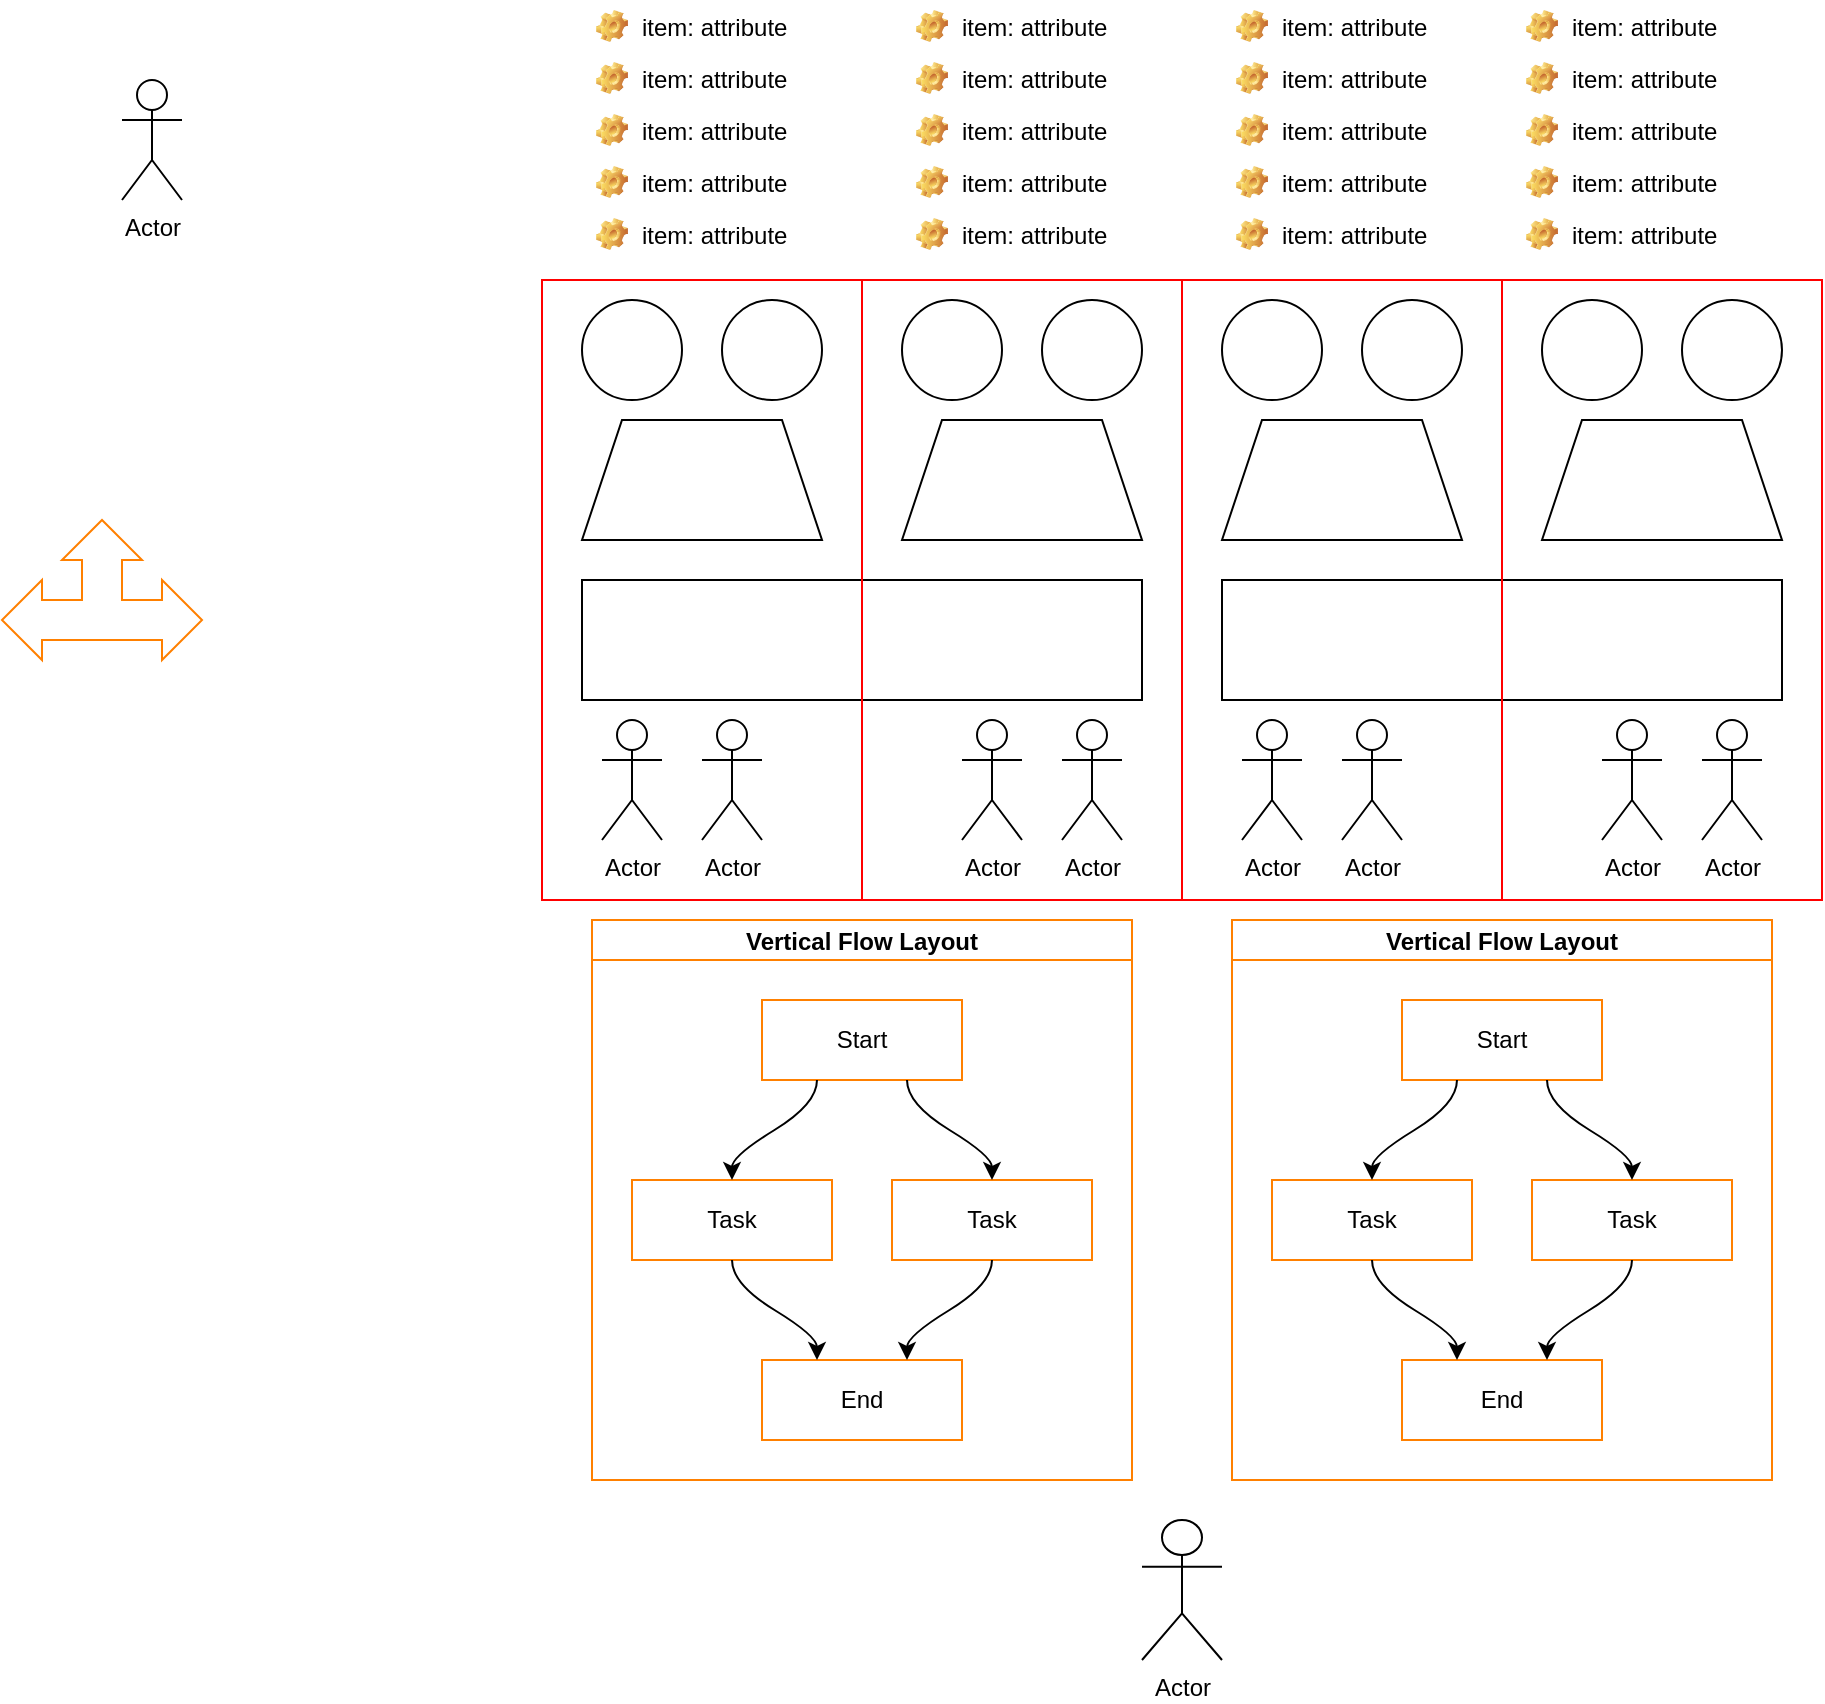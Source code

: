 <mxfile version="15.8.8" type="github">
  <diagram id="ZRRt96cUcteAnaAj0CVr" name="Page-1">
    <mxGraphModel dx="1038" dy="585" grid="1" gridSize="10" guides="1" tooltips="1" connect="1" arrows="1" fold="1" page="1" pageScale="1" pageWidth="1654" pageHeight="2336" math="0" shadow="0">
      <root>
        <mxCell id="0" />
        <mxCell id="1" parent="0" />
        <mxCell id="5TTXVKUjlZvVY425EZ6K-2" value="Actor" style="shape=umlActor;verticalLabelPosition=bottom;verticalAlign=top;html=1;outlineConnect=0;" vertex="1" parent="1">
          <mxGeometry x="90" y="50" width="30" height="60" as="geometry" />
        </mxCell>
        <mxCell id="5TTXVKUjlZvVY425EZ6K-3" value="" style="shape=trapezoid;perimeter=trapezoidPerimeter;whiteSpace=wrap;html=1;fixedSize=1;" vertex="1" parent="1">
          <mxGeometry x="800" y="220" width="120" height="60" as="geometry" />
        </mxCell>
        <mxCell id="5TTXVKUjlZvVY425EZ6K-4" value="" style="shape=trapezoid;perimeter=trapezoidPerimeter;whiteSpace=wrap;html=1;fixedSize=1;" vertex="1" parent="1">
          <mxGeometry x="640" y="220" width="120" height="60" as="geometry" />
        </mxCell>
        <mxCell id="5TTXVKUjlZvVY425EZ6K-5" value="" style="shape=trapezoid;perimeter=trapezoidPerimeter;whiteSpace=wrap;html=1;fixedSize=1;" vertex="1" parent="1">
          <mxGeometry x="480" y="220" width="120" height="60" as="geometry" />
        </mxCell>
        <mxCell id="5TTXVKUjlZvVY425EZ6K-6" value="" style="shape=trapezoid;perimeter=trapezoidPerimeter;whiteSpace=wrap;html=1;fixedSize=1;" vertex="1" parent="1">
          <mxGeometry x="320" y="220" width="120" height="60" as="geometry" />
        </mxCell>
        <mxCell id="5TTXVKUjlZvVY425EZ6K-7" value="" style="ellipse;whiteSpace=wrap;html=1;aspect=fixed;" vertex="1" parent="1">
          <mxGeometry x="320" y="160" width="50" height="50" as="geometry" />
        </mxCell>
        <mxCell id="5TTXVKUjlZvVY425EZ6K-8" value="" style="ellipse;whiteSpace=wrap;html=1;aspect=fixed;" vertex="1" parent="1">
          <mxGeometry x="390" y="160" width="50" height="50" as="geometry" />
        </mxCell>
        <mxCell id="5TTXVKUjlZvVY425EZ6K-9" value="" style="ellipse;whiteSpace=wrap;html=1;aspect=fixed;" vertex="1" parent="1">
          <mxGeometry x="480" y="160" width="50" height="50" as="geometry" />
        </mxCell>
        <mxCell id="5TTXVKUjlZvVY425EZ6K-10" value="" style="ellipse;whiteSpace=wrap;html=1;aspect=fixed;" vertex="1" parent="1">
          <mxGeometry x="550" y="160" width="50" height="50" as="geometry" />
        </mxCell>
        <mxCell id="5TTXVKUjlZvVY425EZ6K-11" value="" style="ellipse;whiteSpace=wrap;html=1;aspect=fixed;" vertex="1" parent="1">
          <mxGeometry x="640" y="160" width="50" height="50" as="geometry" />
        </mxCell>
        <mxCell id="5TTXVKUjlZvVY425EZ6K-12" value="" style="ellipse;whiteSpace=wrap;html=1;aspect=fixed;" vertex="1" parent="1">
          <mxGeometry x="710" y="160" width="50" height="50" as="geometry" />
        </mxCell>
        <mxCell id="5TTXVKUjlZvVY425EZ6K-13" value="" style="ellipse;whiteSpace=wrap;html=1;aspect=fixed;" vertex="1" parent="1">
          <mxGeometry x="800" y="160" width="50" height="50" as="geometry" />
        </mxCell>
        <mxCell id="5TTXVKUjlZvVY425EZ6K-14" value="" style="ellipse;whiteSpace=wrap;html=1;aspect=fixed;" vertex="1" parent="1">
          <mxGeometry x="870" y="160" width="50" height="50" as="geometry" />
        </mxCell>
        <mxCell id="5TTXVKUjlZvVY425EZ6K-16" value="" style="rounded=0;whiteSpace=wrap;html=1;" vertex="1" parent="1">
          <mxGeometry x="320" y="300" width="280" height="60" as="geometry" />
        </mxCell>
        <mxCell id="5TTXVKUjlZvVY425EZ6K-18" value="" style="rounded=0;whiteSpace=wrap;html=1;" vertex="1" parent="1">
          <mxGeometry x="640" y="300" width="280" height="60" as="geometry" />
        </mxCell>
        <mxCell id="5TTXVKUjlZvVY425EZ6K-19" value="Actor" style="shape=umlActor;verticalLabelPosition=bottom;verticalAlign=top;html=1;outlineConnect=0;" vertex="1" parent="1">
          <mxGeometry x="330" y="370" width="30" height="60" as="geometry" />
        </mxCell>
        <mxCell id="5TTXVKUjlZvVY425EZ6K-20" value="Actor" style="shape=umlActor;verticalLabelPosition=bottom;verticalAlign=top;html=1;outlineConnect=0;" vertex="1" parent="1">
          <mxGeometry x="380" y="370" width="30" height="60" as="geometry" />
        </mxCell>
        <mxCell id="5TTXVKUjlZvVY425EZ6K-21" value="Actor" style="shape=umlActor;verticalLabelPosition=bottom;verticalAlign=top;html=1;outlineConnect=0;" vertex="1" parent="1">
          <mxGeometry x="510" y="370" width="30" height="60" as="geometry" />
        </mxCell>
        <mxCell id="5TTXVKUjlZvVY425EZ6K-22" value="Actor" style="shape=umlActor;verticalLabelPosition=bottom;verticalAlign=top;html=1;outlineConnect=0;" vertex="1" parent="1">
          <mxGeometry x="560" y="370" width="30" height="60" as="geometry" />
        </mxCell>
        <mxCell id="5TTXVKUjlZvVY425EZ6K-23" value="Actor" style="shape=umlActor;verticalLabelPosition=bottom;verticalAlign=top;html=1;outlineConnect=0;" vertex="1" parent="1">
          <mxGeometry x="650" y="370" width="30" height="60" as="geometry" />
        </mxCell>
        <mxCell id="5TTXVKUjlZvVY425EZ6K-24" value="Actor" style="shape=umlActor;verticalLabelPosition=bottom;verticalAlign=top;html=1;outlineConnect=0;" vertex="1" parent="1">
          <mxGeometry x="700" y="370" width="30" height="60" as="geometry" />
        </mxCell>
        <mxCell id="5TTXVKUjlZvVY425EZ6K-25" value="Actor" style="shape=umlActor;verticalLabelPosition=bottom;verticalAlign=top;html=1;outlineConnect=0;" vertex="1" parent="1">
          <mxGeometry x="830" y="370" width="30" height="60" as="geometry" />
        </mxCell>
        <mxCell id="5TTXVKUjlZvVY425EZ6K-26" value="Actor" style="shape=umlActor;verticalLabelPosition=bottom;verticalAlign=top;html=1;outlineConnect=0;" vertex="1" parent="1">
          <mxGeometry x="880" y="370" width="30" height="60" as="geometry" />
        </mxCell>
        <mxCell id="5TTXVKUjlZvVY425EZ6K-29" value="" style="rounded=0;whiteSpace=wrap;html=1;fillColor=none;strokeColor=#FF0000;" vertex="1" parent="1">
          <mxGeometry x="780" y="150" width="160" height="310" as="geometry" />
        </mxCell>
        <mxCell id="5TTXVKUjlZvVY425EZ6K-30" value="" style="rounded=0;whiteSpace=wrap;html=1;fillColor=none;strokeColor=#FF0000;" vertex="1" parent="1">
          <mxGeometry x="620" y="150" width="160" height="310" as="geometry" />
        </mxCell>
        <mxCell id="5TTXVKUjlZvVY425EZ6K-31" value="" style="rounded=0;whiteSpace=wrap;html=1;fillColor=none;strokeColor=#FF0000;" vertex="1" parent="1">
          <mxGeometry x="460" y="150" width="160" height="310" as="geometry" />
        </mxCell>
        <mxCell id="5TTXVKUjlZvVY425EZ6K-32" value="" style="rounded=0;whiteSpace=wrap;html=1;fillColor=none;strokeColor=#FF0000;" vertex="1" parent="1">
          <mxGeometry x="300" y="150" width="160" height="310" as="geometry" />
        </mxCell>
        <mxCell id="5TTXVKUjlZvVY425EZ6K-37" value="Actor" style="shape=umlActor;verticalLabelPosition=bottom;verticalAlign=top;html=1;outlineConnect=0;" vertex="1" parent="1">
          <mxGeometry x="600" y="770" width="40" height="70" as="geometry" />
        </mxCell>
        <mxCell id="5TTXVKUjlZvVY425EZ6K-48" value="Vertical Flow Layout" style="swimlane;startSize=20;horizontal=1;childLayout=flowLayout;flowOrientation=north;resizable=0;interRankCellSpacing=50;containerType=tree;strokeColor=#FF8000;fillColor=none;" vertex="1" parent="1">
          <mxGeometry x="325" y="470" width="270" height="280" as="geometry" />
        </mxCell>
        <mxCell id="5TTXVKUjlZvVY425EZ6K-49" value="Start" style="whiteSpace=wrap;html=1;strokeColor=#FF8000;fillColor=none;" vertex="1" parent="5TTXVKUjlZvVY425EZ6K-48">
          <mxGeometry x="85" y="40" width="100" height="40" as="geometry" />
        </mxCell>
        <mxCell id="5TTXVKUjlZvVY425EZ6K-50" value="Task" style="whiteSpace=wrap;html=1;strokeColor=#FF8000;fillColor=none;" vertex="1" parent="5TTXVKUjlZvVY425EZ6K-48">
          <mxGeometry x="20" y="130" width="100" height="40" as="geometry" />
        </mxCell>
        <mxCell id="5TTXVKUjlZvVY425EZ6K-51" value="" style="html=1;curved=1;rounded=0;noEdgeStyle=1;orthogonal=1;" edge="1" parent="5TTXVKUjlZvVY425EZ6K-48" source="5TTXVKUjlZvVY425EZ6K-49" target="5TTXVKUjlZvVY425EZ6K-50">
          <mxGeometry relative="1" as="geometry">
            <Array as="points">
              <mxPoint x="112.5" y="92" />
              <mxPoint x="70" y="118" />
            </Array>
          </mxGeometry>
        </mxCell>
        <mxCell id="5TTXVKUjlZvVY425EZ6K-52" value="Task" style="whiteSpace=wrap;html=1;strokeColor=#FF8000;fillColor=none;" vertex="1" parent="5TTXVKUjlZvVY425EZ6K-48">
          <mxGeometry x="150" y="130" width="100" height="40" as="geometry" />
        </mxCell>
        <mxCell id="5TTXVKUjlZvVY425EZ6K-53" value="" style="html=1;curved=1;rounded=0;noEdgeStyle=1;orthogonal=1;" edge="1" parent="5TTXVKUjlZvVY425EZ6K-48" source="5TTXVKUjlZvVY425EZ6K-49" target="5TTXVKUjlZvVY425EZ6K-52">
          <mxGeometry relative="1" as="geometry">
            <Array as="points">
              <mxPoint x="157.5" y="92" />
              <mxPoint x="200" y="118" />
            </Array>
          </mxGeometry>
        </mxCell>
        <mxCell id="5TTXVKUjlZvVY425EZ6K-54" value="End" style="whiteSpace=wrap;html=1;strokeColor=#FF8000;fillColor=none;" vertex="1" parent="5TTXVKUjlZvVY425EZ6K-48">
          <mxGeometry x="85" y="220" width="100" height="40" as="geometry" />
        </mxCell>
        <mxCell id="5TTXVKUjlZvVY425EZ6K-55" value="" style="html=1;curved=1;rounded=0;noEdgeStyle=1;orthogonal=1;" edge="1" parent="5TTXVKUjlZvVY425EZ6K-48" source="5TTXVKUjlZvVY425EZ6K-50" target="5TTXVKUjlZvVY425EZ6K-54">
          <mxGeometry relative="1" as="geometry">
            <Array as="points">
              <mxPoint x="70" y="182" />
              <mxPoint x="112.5" y="208" />
            </Array>
          </mxGeometry>
        </mxCell>
        <mxCell id="5TTXVKUjlZvVY425EZ6K-56" value="" style="html=1;curved=1;rounded=0;noEdgeStyle=1;orthogonal=1;" edge="1" parent="5TTXVKUjlZvVY425EZ6K-48" source="5TTXVKUjlZvVY425EZ6K-52" target="5TTXVKUjlZvVY425EZ6K-54">
          <mxGeometry relative="1" as="geometry">
            <Array as="points">
              <mxPoint x="200" y="182" />
              <mxPoint x="157.5" y="208" />
            </Array>
          </mxGeometry>
        </mxCell>
        <mxCell id="5TTXVKUjlZvVY425EZ6K-57" value="Vertical Flow Layout" style="swimlane;startSize=20;horizontal=1;childLayout=flowLayout;flowOrientation=north;resizable=0;interRankCellSpacing=50;containerType=tree;strokeColor=#FF8000;fillColor=none;" vertex="1" parent="1">
          <mxGeometry x="645" y="470" width="270" height="280" as="geometry" />
        </mxCell>
        <mxCell id="5TTXVKUjlZvVY425EZ6K-58" value="Start" style="whiteSpace=wrap;html=1;strokeColor=#FF8000;fillColor=none;" vertex="1" parent="5TTXVKUjlZvVY425EZ6K-57">
          <mxGeometry x="85" y="40" width="100" height="40" as="geometry" />
        </mxCell>
        <mxCell id="5TTXVKUjlZvVY425EZ6K-59" value="Task" style="whiteSpace=wrap;html=1;strokeColor=#FF8000;fillColor=none;" vertex="1" parent="5TTXVKUjlZvVY425EZ6K-57">
          <mxGeometry x="20" y="130" width="100" height="40" as="geometry" />
        </mxCell>
        <mxCell id="5TTXVKUjlZvVY425EZ6K-60" value="" style="html=1;curved=1;rounded=0;noEdgeStyle=1;orthogonal=1;" edge="1" parent="5TTXVKUjlZvVY425EZ6K-57" source="5TTXVKUjlZvVY425EZ6K-58" target="5TTXVKUjlZvVY425EZ6K-59">
          <mxGeometry relative="1" as="geometry">
            <Array as="points">
              <mxPoint x="112.5" y="92" />
              <mxPoint x="70" y="118" />
            </Array>
          </mxGeometry>
        </mxCell>
        <mxCell id="5TTXVKUjlZvVY425EZ6K-61" value="Task" style="whiteSpace=wrap;html=1;strokeColor=#FF8000;fillColor=none;" vertex="1" parent="5TTXVKUjlZvVY425EZ6K-57">
          <mxGeometry x="150" y="130" width="100" height="40" as="geometry" />
        </mxCell>
        <mxCell id="5TTXVKUjlZvVY425EZ6K-62" value="" style="html=1;curved=1;rounded=0;noEdgeStyle=1;orthogonal=1;" edge="1" parent="5TTXVKUjlZvVY425EZ6K-57" source="5TTXVKUjlZvVY425EZ6K-58" target="5TTXVKUjlZvVY425EZ6K-61">
          <mxGeometry relative="1" as="geometry">
            <Array as="points">
              <mxPoint x="157.5" y="92" />
              <mxPoint x="200" y="118" />
            </Array>
          </mxGeometry>
        </mxCell>
        <mxCell id="5TTXVKUjlZvVY425EZ6K-63" value="End" style="whiteSpace=wrap;html=1;strokeColor=#FF8000;fillColor=none;" vertex="1" parent="5TTXVKUjlZvVY425EZ6K-57">
          <mxGeometry x="85" y="220" width="100" height="40" as="geometry" />
        </mxCell>
        <mxCell id="5TTXVKUjlZvVY425EZ6K-64" value="" style="html=1;curved=1;rounded=0;noEdgeStyle=1;orthogonal=1;" edge="1" parent="5TTXVKUjlZvVY425EZ6K-57" source="5TTXVKUjlZvVY425EZ6K-59" target="5TTXVKUjlZvVY425EZ6K-63">
          <mxGeometry relative="1" as="geometry">
            <Array as="points">
              <mxPoint x="70" y="182" />
              <mxPoint x="112.5" y="208" />
            </Array>
          </mxGeometry>
        </mxCell>
        <mxCell id="5TTXVKUjlZvVY425EZ6K-65" value="" style="html=1;curved=1;rounded=0;noEdgeStyle=1;orthogonal=1;" edge="1" parent="5TTXVKUjlZvVY425EZ6K-57" source="5TTXVKUjlZvVY425EZ6K-61" target="5TTXVKUjlZvVY425EZ6K-63">
          <mxGeometry relative="1" as="geometry">
            <Array as="points">
              <mxPoint x="200" y="182" />
              <mxPoint x="157.5" y="208" />
            </Array>
          </mxGeometry>
        </mxCell>
        <mxCell id="5TTXVKUjlZvVY425EZ6K-77" value="" style="html=1;shadow=0;dashed=0;align=center;verticalAlign=middle;shape=mxgraph.arrows2.triadArrow;dy=10;dx=20;arrowHead=40;strokeColor=#FF8000;fillColor=none;" vertex="1" parent="1">
          <mxGeometry x="30" y="270" width="100" height="70" as="geometry" />
        </mxCell>
        <mxCell id="5TTXVKUjlZvVY425EZ6K-79" value="item: attribute" style="label;fontStyle=0;strokeColor=none;fillColor=none;align=left;verticalAlign=top;overflow=hidden;spacingLeft=28;spacingRight=4;rotatable=0;points=[[0,0.5],[1,0.5]];portConstraint=eastwest;imageWidth=16;imageHeight=16;image=img/clipart/Gear_128x128.png" vertex="1" parent="1">
          <mxGeometry x="320" y="10" width="120" height="26" as="geometry" />
        </mxCell>
        <mxCell id="5TTXVKUjlZvVY425EZ6K-80" value="item: attribute" style="label;fontStyle=0;strokeColor=none;fillColor=none;align=left;verticalAlign=top;overflow=hidden;spacingLeft=28;spacingRight=4;rotatable=0;points=[[0,0.5],[1,0.5]];portConstraint=eastwest;imageWidth=16;imageHeight=16;image=img/clipart/Gear_128x128.png" vertex="1" parent="1">
          <mxGeometry x="320" y="36" width="120" height="26" as="geometry" />
        </mxCell>
        <mxCell id="5TTXVKUjlZvVY425EZ6K-81" value="item: attribute" style="label;fontStyle=0;strokeColor=none;fillColor=none;align=left;verticalAlign=top;overflow=hidden;spacingLeft=28;spacingRight=4;rotatable=0;points=[[0,0.5],[1,0.5]];portConstraint=eastwest;imageWidth=16;imageHeight=16;image=img/clipart/Gear_128x128.png" vertex="1" parent="1">
          <mxGeometry x="320" y="62" width="120" height="26" as="geometry" />
        </mxCell>
        <mxCell id="5TTXVKUjlZvVY425EZ6K-82" value="item: attribute" style="label;fontStyle=0;strokeColor=none;fillColor=none;align=left;verticalAlign=top;overflow=hidden;spacingLeft=28;spacingRight=4;rotatable=0;points=[[0,0.5],[1,0.5]];portConstraint=eastwest;imageWidth=16;imageHeight=16;image=img/clipart/Gear_128x128.png" vertex="1" parent="1">
          <mxGeometry x="320" y="88" width="120" height="26" as="geometry" />
        </mxCell>
        <mxCell id="5TTXVKUjlZvVY425EZ6K-83" value="item: attribute" style="label;fontStyle=0;strokeColor=none;fillColor=none;align=left;verticalAlign=top;overflow=hidden;spacingLeft=28;spacingRight=4;rotatable=0;points=[[0,0.5],[1,0.5]];portConstraint=eastwest;imageWidth=16;imageHeight=16;image=img/clipart/Gear_128x128.png" vertex="1" parent="1">
          <mxGeometry x="320" y="114" width="120" height="26" as="geometry" />
        </mxCell>
        <mxCell id="5TTXVKUjlZvVY425EZ6K-84" value="item: attribute" style="label;fontStyle=0;strokeColor=none;fillColor=none;align=left;verticalAlign=top;overflow=hidden;spacingLeft=28;spacingRight=4;rotatable=0;points=[[0,0.5],[1,0.5]];portConstraint=eastwest;imageWidth=16;imageHeight=16;image=img/clipart/Gear_128x128.png" vertex="1" parent="1">
          <mxGeometry x="480" y="10" width="120" height="26" as="geometry" />
        </mxCell>
        <mxCell id="5TTXVKUjlZvVY425EZ6K-85" value="item: attribute" style="label;fontStyle=0;strokeColor=none;fillColor=none;align=left;verticalAlign=top;overflow=hidden;spacingLeft=28;spacingRight=4;rotatable=0;points=[[0,0.5],[1,0.5]];portConstraint=eastwest;imageWidth=16;imageHeight=16;image=img/clipart/Gear_128x128.png" vertex="1" parent="1">
          <mxGeometry x="480" y="36" width="120" height="26" as="geometry" />
        </mxCell>
        <mxCell id="5TTXVKUjlZvVY425EZ6K-86" value="item: attribute" style="label;fontStyle=0;strokeColor=none;fillColor=none;align=left;verticalAlign=top;overflow=hidden;spacingLeft=28;spacingRight=4;rotatable=0;points=[[0,0.5],[1,0.5]];portConstraint=eastwest;imageWidth=16;imageHeight=16;image=img/clipart/Gear_128x128.png" vertex="1" parent="1">
          <mxGeometry x="480" y="62" width="120" height="26" as="geometry" />
        </mxCell>
        <mxCell id="5TTXVKUjlZvVY425EZ6K-87" value="item: attribute" style="label;fontStyle=0;strokeColor=none;fillColor=none;align=left;verticalAlign=top;overflow=hidden;spacingLeft=28;spacingRight=4;rotatable=0;points=[[0,0.5],[1,0.5]];portConstraint=eastwest;imageWidth=16;imageHeight=16;image=img/clipart/Gear_128x128.png" vertex="1" parent="1">
          <mxGeometry x="480" y="88" width="120" height="26" as="geometry" />
        </mxCell>
        <mxCell id="5TTXVKUjlZvVY425EZ6K-88" value="item: attribute" style="label;fontStyle=0;strokeColor=none;fillColor=none;align=left;verticalAlign=top;overflow=hidden;spacingLeft=28;spacingRight=4;rotatable=0;points=[[0,0.5],[1,0.5]];portConstraint=eastwest;imageWidth=16;imageHeight=16;image=img/clipart/Gear_128x128.png" vertex="1" parent="1">
          <mxGeometry x="480" y="114" width="120" height="26" as="geometry" />
        </mxCell>
        <mxCell id="5TTXVKUjlZvVY425EZ6K-89" value="item: attribute" style="label;fontStyle=0;strokeColor=none;fillColor=none;align=left;verticalAlign=top;overflow=hidden;spacingLeft=28;spacingRight=4;rotatable=0;points=[[0,0.5],[1,0.5]];portConstraint=eastwest;imageWidth=16;imageHeight=16;image=img/clipart/Gear_128x128.png" vertex="1" parent="1">
          <mxGeometry x="640" y="10" width="120" height="26" as="geometry" />
        </mxCell>
        <mxCell id="5TTXVKUjlZvVY425EZ6K-90" value="item: attribute" style="label;fontStyle=0;strokeColor=none;fillColor=none;align=left;verticalAlign=top;overflow=hidden;spacingLeft=28;spacingRight=4;rotatable=0;points=[[0,0.5],[1,0.5]];portConstraint=eastwest;imageWidth=16;imageHeight=16;image=img/clipart/Gear_128x128.png" vertex="1" parent="1">
          <mxGeometry x="640" y="36" width="120" height="26" as="geometry" />
        </mxCell>
        <mxCell id="5TTXVKUjlZvVY425EZ6K-91" value="item: attribute" style="label;fontStyle=0;strokeColor=none;fillColor=none;align=left;verticalAlign=top;overflow=hidden;spacingLeft=28;spacingRight=4;rotatable=0;points=[[0,0.5],[1,0.5]];portConstraint=eastwest;imageWidth=16;imageHeight=16;image=img/clipart/Gear_128x128.png" vertex="1" parent="1">
          <mxGeometry x="640" y="62" width="120" height="26" as="geometry" />
        </mxCell>
        <mxCell id="5TTXVKUjlZvVY425EZ6K-92" value="item: attribute" style="label;fontStyle=0;strokeColor=none;fillColor=none;align=left;verticalAlign=top;overflow=hidden;spacingLeft=28;spacingRight=4;rotatable=0;points=[[0,0.5],[1,0.5]];portConstraint=eastwest;imageWidth=16;imageHeight=16;image=img/clipart/Gear_128x128.png" vertex="1" parent="1">
          <mxGeometry x="640" y="88" width="120" height="26" as="geometry" />
        </mxCell>
        <mxCell id="5TTXVKUjlZvVY425EZ6K-93" value="item: attribute" style="label;fontStyle=0;strokeColor=none;fillColor=none;align=left;verticalAlign=top;overflow=hidden;spacingLeft=28;spacingRight=4;rotatable=0;points=[[0,0.5],[1,0.5]];portConstraint=eastwest;imageWidth=16;imageHeight=16;image=img/clipart/Gear_128x128.png" vertex="1" parent="1">
          <mxGeometry x="640" y="114" width="120" height="26" as="geometry" />
        </mxCell>
        <mxCell id="5TTXVKUjlZvVY425EZ6K-94" value="item: attribute" style="label;fontStyle=0;strokeColor=none;fillColor=none;align=left;verticalAlign=top;overflow=hidden;spacingLeft=28;spacingRight=4;rotatable=0;points=[[0,0.5],[1,0.5]];portConstraint=eastwest;imageWidth=16;imageHeight=16;image=img/clipart/Gear_128x128.png" vertex="1" parent="1">
          <mxGeometry x="785" y="10" width="120" height="26" as="geometry" />
        </mxCell>
        <mxCell id="5TTXVKUjlZvVY425EZ6K-95" value="item: attribute" style="label;fontStyle=0;strokeColor=none;fillColor=none;align=left;verticalAlign=top;overflow=hidden;spacingLeft=28;spacingRight=4;rotatable=0;points=[[0,0.5],[1,0.5]];portConstraint=eastwest;imageWidth=16;imageHeight=16;image=img/clipart/Gear_128x128.png" vertex="1" parent="1">
          <mxGeometry x="785" y="36" width="120" height="26" as="geometry" />
        </mxCell>
        <mxCell id="5TTXVKUjlZvVY425EZ6K-96" value="item: attribute" style="label;fontStyle=0;strokeColor=none;fillColor=none;align=left;verticalAlign=top;overflow=hidden;spacingLeft=28;spacingRight=4;rotatable=0;points=[[0,0.5],[1,0.5]];portConstraint=eastwest;imageWidth=16;imageHeight=16;image=img/clipart/Gear_128x128.png" vertex="1" parent="1">
          <mxGeometry x="785" y="62" width="120" height="26" as="geometry" />
        </mxCell>
        <mxCell id="5TTXVKUjlZvVY425EZ6K-97" value="item: attribute" style="label;fontStyle=0;strokeColor=none;fillColor=none;align=left;verticalAlign=top;overflow=hidden;spacingLeft=28;spacingRight=4;rotatable=0;points=[[0,0.5],[1,0.5]];portConstraint=eastwest;imageWidth=16;imageHeight=16;image=img/clipart/Gear_128x128.png" vertex="1" parent="1">
          <mxGeometry x="785" y="88" width="120" height="26" as="geometry" />
        </mxCell>
        <mxCell id="5TTXVKUjlZvVY425EZ6K-98" value="item: attribute" style="label;fontStyle=0;strokeColor=none;fillColor=none;align=left;verticalAlign=top;overflow=hidden;spacingLeft=28;spacingRight=4;rotatable=0;points=[[0,0.5],[1,0.5]];portConstraint=eastwest;imageWidth=16;imageHeight=16;image=img/clipart/Gear_128x128.png" vertex="1" parent="1">
          <mxGeometry x="785" y="114" width="120" height="26" as="geometry" />
        </mxCell>
      </root>
    </mxGraphModel>
  </diagram>
</mxfile>
